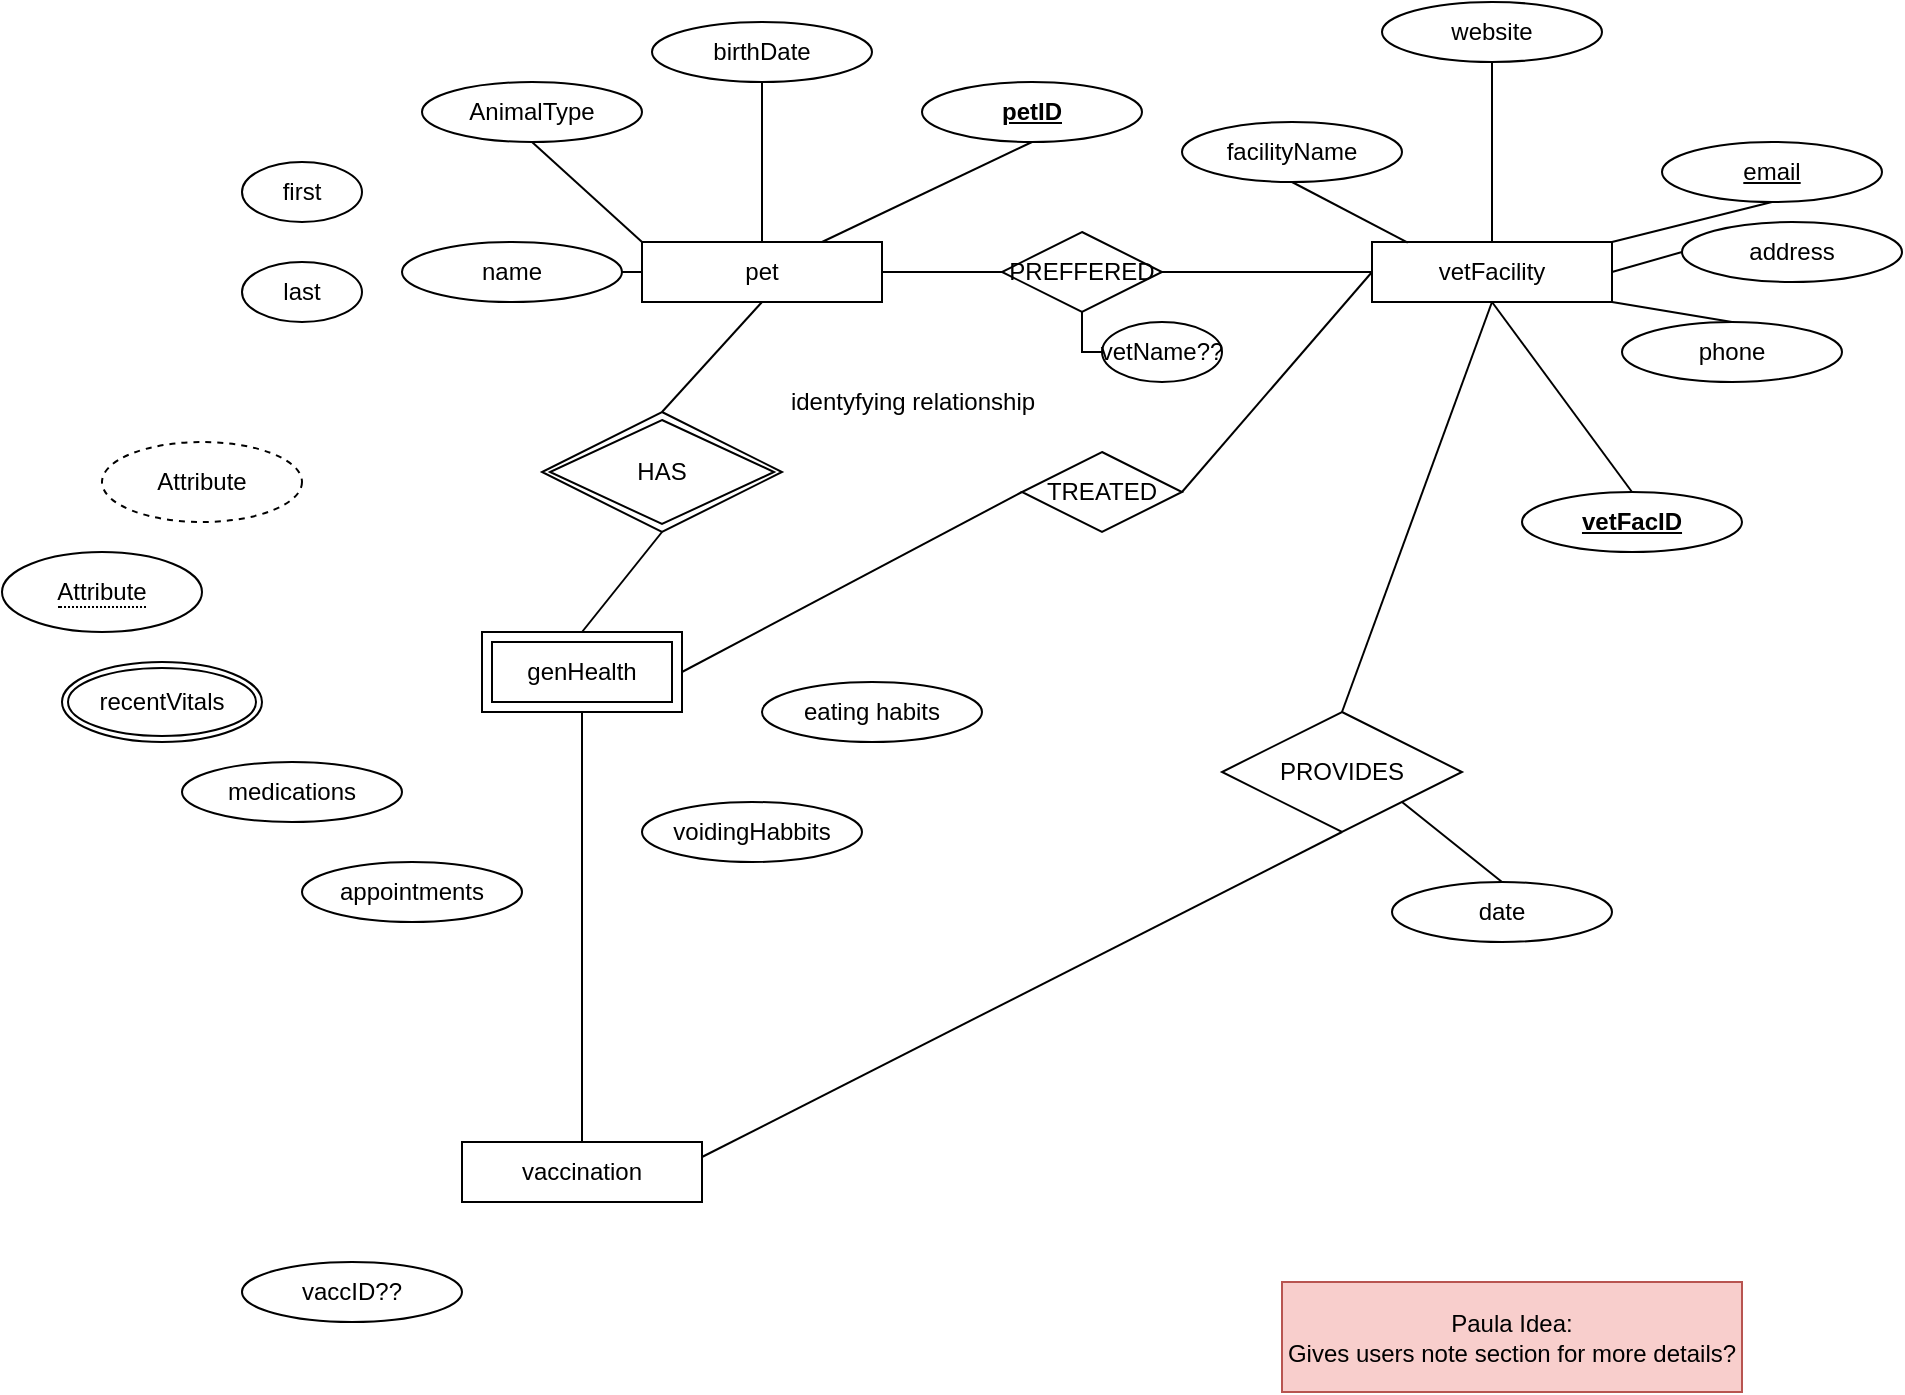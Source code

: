 <mxfile version="15.3.1" type="device"><diagram id="Y5uQKe3MFr6XD-kYBQHg" name="Page-1"><mxGraphModel dx="1966" dy="913" grid="1" gridSize="10" guides="1" tooltips="1" connect="1" arrows="0" fold="1" page="1" pageScale="1" pageWidth="850" pageHeight="1100" math="0" shadow="0"><root><mxCell id="0"/><mxCell id="1" parent="0"/><mxCell id="KsXLn5OdBKp0Ggd9X48a-1" value="&lt;div&gt;pet&lt;/div&gt;" style="rounded=0;whiteSpace=wrap;html=1;" vertex="1" parent="1"><mxGeometry x="220" y="160" width="120" height="30" as="geometry"/></mxCell><mxCell id="KsXLn5OdBKp0Ggd9X48a-3" value="AnimalType" style="ellipse;whiteSpace=wrap;html=1;" vertex="1" parent="1"><mxGeometry x="110" y="80" width="110" height="30" as="geometry"/></mxCell><mxCell id="KsXLn5OdBKp0Ggd9X48a-4" value="name" style="ellipse;whiteSpace=wrap;html=1;" vertex="1" parent="1"><mxGeometry x="100" y="160" width="110" height="30" as="geometry"/></mxCell><mxCell id="KsXLn5OdBKp0Ggd9X48a-5" value="phone" style="ellipse;whiteSpace=wrap;html=1;" vertex="1" parent="1"><mxGeometry x="710" y="200" width="110" height="30" as="geometry"/></mxCell><mxCell id="KsXLn5OdBKp0Ggd9X48a-6" value="birthDate" style="ellipse;whiteSpace=wrap;html=1;" vertex="1" parent="1"><mxGeometry x="225" y="50" width="110" height="30" as="geometry"/></mxCell><mxCell id="KsXLn5OdBKp0Ggd9X48a-7" value="&lt;u&gt;email&lt;/u&gt;" style="ellipse;whiteSpace=wrap;html=1;" vertex="1" parent="1"><mxGeometry x="730" y="110" width="110" height="30" as="geometry"/></mxCell><mxCell id="KsXLn5OdBKp0Ggd9X48a-8" value="vetFacility" style="rounded=0;whiteSpace=wrap;html=1;" vertex="1" parent="1"><mxGeometry x="585" y="160" width="120" height="30" as="geometry"/></mxCell><mxCell id="KsXLn5OdBKp0Ggd9X48a-9" value="" style="endArrow=none;html=1;exitX=1;exitY=0.5;exitDx=0;exitDy=0;entryX=0;entryY=0.5;entryDx=0;entryDy=0;startArrow=none;" edge="1" parent="1" source="KsXLn5OdBKp0Ggd9X48a-24" target="KsXLn5OdBKp0Ggd9X48a-8"><mxGeometry width="50" height="50" relative="1" as="geometry"><mxPoint x="300" y="300" as="sourcePoint"/><mxPoint x="350" y="250" as="targetPoint"/></mxGeometry></mxCell><mxCell id="KsXLn5OdBKp0Ggd9X48a-10" value="" style="endArrow=none;html=1;exitX=1;exitY=0.5;exitDx=0;exitDy=0;entryX=0;entryY=0.5;entryDx=0;entryDy=0;" edge="1" parent="1" source="KsXLn5OdBKp0Ggd9X48a-4" target="KsXLn5OdBKp0Ggd9X48a-1"><mxGeometry width="50" height="50" relative="1" as="geometry"><mxPoint x="360" y="300" as="sourcePoint"/><mxPoint x="410" y="250" as="targetPoint"/></mxGeometry></mxCell><mxCell id="KsXLn5OdBKp0Ggd9X48a-11" value="" style="endArrow=none;html=1;exitX=0.5;exitY=1;exitDx=0;exitDy=0;entryX=0;entryY=0;entryDx=0;entryDy=0;" edge="1" parent="1" source="KsXLn5OdBKp0Ggd9X48a-3" target="KsXLn5OdBKp0Ggd9X48a-1"><mxGeometry width="50" height="50" relative="1" as="geometry"><mxPoint x="360" y="300" as="sourcePoint"/><mxPoint x="410" y="250" as="targetPoint"/></mxGeometry></mxCell><mxCell id="KsXLn5OdBKp0Ggd9X48a-12" value="" style="endArrow=none;html=1;exitX=0.5;exitY=1;exitDx=0;exitDy=0;entryX=0.5;entryY=0;entryDx=0;entryDy=0;" edge="1" parent="1" source="KsXLn5OdBKp0Ggd9X48a-6" target="KsXLn5OdBKp0Ggd9X48a-1"><mxGeometry width="50" height="50" relative="1" as="geometry"><mxPoint x="360" y="300" as="sourcePoint"/><mxPoint x="410" y="250" as="targetPoint"/></mxGeometry></mxCell><mxCell id="KsXLn5OdBKp0Ggd9X48a-14" value="address" style="ellipse;whiteSpace=wrap;html=1;" vertex="1" parent="1"><mxGeometry x="740" y="150" width="110" height="30" as="geometry"/></mxCell><mxCell id="KsXLn5OdBKp0Ggd9X48a-15" value="website" style="ellipse;whiteSpace=wrap;html=1;" vertex="1" parent="1"><mxGeometry x="590" y="40" width="110" height="30" as="geometry"/></mxCell><mxCell id="KsXLn5OdBKp0Ggd9X48a-16" value="facilityName" style="ellipse;whiteSpace=wrap;html=1;" vertex="1" parent="1"><mxGeometry x="490" y="100" width="110" height="30" as="geometry"/></mxCell><mxCell id="KsXLn5OdBKp0Ggd9X48a-17" value="&lt;b&gt;&lt;u&gt;vetFacID&lt;/u&gt;&lt;/b&gt;" style="ellipse;whiteSpace=wrap;html=1;" vertex="1" parent="1"><mxGeometry x="660" y="285" width="110" height="30" as="geometry"/></mxCell><mxCell id="KsXLn5OdBKp0Ggd9X48a-19" value="&lt;b&gt;&lt;u&gt;petID&lt;/u&gt;&lt;/b&gt;" style="ellipse;whiteSpace=wrap;html=1;" vertex="1" parent="1"><mxGeometry x="360" y="80" width="110" height="30" as="geometry"/></mxCell><mxCell id="KsXLn5OdBKp0Ggd9X48a-20" value="" style="endArrow=none;html=1;entryX=0.149;entryY=0.011;entryDx=0;entryDy=0;exitX=0.5;exitY=1;exitDx=0;exitDy=0;entryPerimeter=0;" edge="1" parent="1" source="KsXLn5OdBKp0Ggd9X48a-16" target="KsXLn5OdBKp0Ggd9X48a-8"><mxGeometry width="50" height="50" relative="1" as="geometry"><mxPoint x="300" y="300" as="sourcePoint"/><mxPoint x="350" y="250" as="targetPoint"/></mxGeometry></mxCell><mxCell id="KsXLn5OdBKp0Ggd9X48a-21" value="eating habits" style="ellipse;whiteSpace=wrap;html=1;" vertex="1" parent="1"><mxGeometry x="280" y="380" width="110" height="30" as="geometry"/></mxCell><mxCell id="KsXLn5OdBKp0Ggd9X48a-24" value="TREATED" style="rhombus;whiteSpace=wrap;html=1;" vertex="1" parent="1"><mxGeometry x="410" y="265" width="80" height="40" as="geometry"/></mxCell><mxCell id="KsXLn5OdBKp0Ggd9X48a-25" value="" style="endArrow=none;html=1;exitX=1;exitY=0.5;exitDx=0;exitDy=0;entryX=0;entryY=0.5;entryDx=0;entryDy=0;" edge="1" parent="1" source="KsXLn5OdBKp0Ggd9X48a-53" target="KsXLn5OdBKp0Ggd9X48a-24"><mxGeometry width="50" height="50" relative="1" as="geometry"><mxPoint x="350" y="175" as="sourcePoint"/><mxPoint x="630" y="175" as="targetPoint"/></mxGeometry></mxCell><mxCell id="KsXLn5OdBKp0Ggd9X48a-28" value="" style="endArrow=none;html=1;entryX=0.5;entryY=1;entryDx=0;entryDy=0;" edge="1" parent="1" target="KsXLn5OdBKp0Ggd9X48a-19"><mxGeometry width="50" height="50" relative="1" as="geometry"><mxPoint x="310" y="160" as="sourcePoint"/><mxPoint x="410" y="250" as="targetPoint"/></mxGeometry></mxCell><mxCell id="KsXLn5OdBKp0Ggd9X48a-29" value="" style="endArrow=none;html=1;exitX=0.5;exitY=1;exitDx=0;exitDy=0;entryX=0.5;entryY=0;entryDx=0;entryDy=0;" edge="1" parent="1" source="KsXLn5OdBKp0Ggd9X48a-15" target="KsXLn5OdBKp0Ggd9X48a-8"><mxGeometry width="50" height="50" relative="1" as="geometry"><mxPoint x="300" y="300" as="sourcePoint"/><mxPoint x="350" y="250" as="targetPoint"/></mxGeometry></mxCell><mxCell id="KsXLn5OdBKp0Ggd9X48a-30" value="" style="endArrow=none;html=1;exitX=1;exitY=0;exitDx=0;exitDy=0;entryX=0.5;entryY=1;entryDx=0;entryDy=0;" edge="1" parent="1" source="KsXLn5OdBKp0Ggd9X48a-8" target="KsXLn5OdBKp0Ggd9X48a-7"><mxGeometry width="50" height="50" relative="1" as="geometry"><mxPoint x="300" y="300" as="sourcePoint"/><mxPoint x="350" y="250" as="targetPoint"/></mxGeometry></mxCell><mxCell id="KsXLn5OdBKp0Ggd9X48a-31" value="" style="endArrow=none;html=1;exitX=1;exitY=0.5;exitDx=0;exitDy=0;entryX=0;entryY=0.5;entryDx=0;entryDy=0;" edge="1" parent="1" source="KsXLn5OdBKp0Ggd9X48a-8" target="KsXLn5OdBKp0Ggd9X48a-14"><mxGeometry width="50" height="50" relative="1" as="geometry"><mxPoint x="300" y="300" as="sourcePoint"/><mxPoint x="350" y="250" as="targetPoint"/></mxGeometry></mxCell><mxCell id="KsXLn5OdBKp0Ggd9X48a-32" value="" style="endArrow=none;html=1;entryX=1;entryY=1;entryDx=0;entryDy=0;exitX=0.5;exitY=0;exitDx=0;exitDy=0;" edge="1" parent="1" source="KsXLn5OdBKp0Ggd9X48a-5" target="KsXLn5OdBKp0Ggd9X48a-8"><mxGeometry width="50" height="50" relative="1" as="geometry"><mxPoint x="300" y="300" as="sourcePoint"/><mxPoint x="350" y="250" as="targetPoint"/></mxGeometry></mxCell><mxCell id="KsXLn5OdBKp0Ggd9X48a-33" value="" style="endArrow=none;html=1;exitX=0.5;exitY=1;exitDx=0;exitDy=0;entryX=0.5;entryY=0;entryDx=0;entryDy=0;" edge="1" parent="1" source="KsXLn5OdBKp0Ggd9X48a-8" target="KsXLn5OdBKp0Ggd9X48a-17"><mxGeometry width="50" height="50" relative="1" as="geometry"><mxPoint x="300" y="300" as="sourcePoint"/><mxPoint x="350" y="250" as="targetPoint"/></mxGeometry></mxCell><mxCell id="KsXLn5OdBKp0Ggd9X48a-36" value="first" style="ellipse;whiteSpace=wrap;html=1;" vertex="1" parent="1"><mxGeometry x="20" y="120" width="60" height="30" as="geometry"/></mxCell><mxCell id="KsXLn5OdBKp0Ggd9X48a-37" value="&lt;div&gt;last&lt;/div&gt;" style="ellipse;whiteSpace=wrap;html=1;" vertex="1" parent="1"><mxGeometry x="20" y="170" width="60" height="30" as="geometry"/></mxCell><mxCell id="KsXLn5OdBKp0Ggd9X48a-38" value="Paula Idea:&lt;br&gt;Gives users note section for more details?" style="text;html=1;strokeColor=#b85450;fillColor=#f8cecc;align=center;verticalAlign=middle;whiteSpace=wrap;rounded=0;" vertex="1" parent="1"><mxGeometry x="540" y="680" width="230" height="55" as="geometry"/></mxCell><mxCell id="KsXLn5OdBKp0Ggd9X48a-48" value="recentVitals" style="ellipse;shape=doubleEllipse;margin=3;whiteSpace=wrap;html=1;align=center;" vertex="1" parent="1"><mxGeometry x="-70" y="370" width="100" height="40" as="geometry"/></mxCell><mxCell id="KsXLn5OdBKp0Ggd9X48a-49" value="medications" style="ellipse;whiteSpace=wrap;html=1;" vertex="1" parent="1"><mxGeometry x="-10" y="420" width="110" height="30" as="geometry"/></mxCell><mxCell id="KsXLn5OdBKp0Ggd9X48a-50" value="appointments" style="ellipse;whiteSpace=wrap;html=1;" vertex="1" parent="1"><mxGeometry x="50" y="470" width="110" height="30" as="geometry"/></mxCell><mxCell id="KsXLn5OdBKp0Ggd9X48a-51" value="voidingHabbits" style="ellipse;whiteSpace=wrap;html=1;" vertex="1" parent="1"><mxGeometry x="220" y="440" width="110" height="30" as="geometry"/></mxCell><mxCell id="KsXLn5OdBKp0Ggd9X48a-52" value="date" style="ellipse;whiteSpace=wrap;html=1;" vertex="1" parent="1"><mxGeometry x="595" y="480" width="110" height="30" as="geometry"/></mxCell><mxCell id="KsXLn5OdBKp0Ggd9X48a-53" value="genHealth" style="shape=ext;margin=3;double=1;whiteSpace=wrap;html=1;align=center;" vertex="1" parent="1"><mxGeometry x="140" y="355" width="100" height="40" as="geometry"/></mxCell><mxCell id="KsXLn5OdBKp0Ggd9X48a-56" value="identyfying relationship" style="text;html=1;align=center;verticalAlign=middle;resizable=0;points=[];autosize=1;strokeColor=none;fillColor=none;" vertex="1" parent="1"><mxGeometry x="285" y="230" width="140" height="20" as="geometry"/></mxCell><mxCell id="KsXLn5OdBKp0Ggd9X48a-58" value="" style="endArrow=none;html=1;entryX=0.5;entryY=1;entryDx=0;entryDy=0;exitX=0.5;exitY=0;exitDx=0;exitDy=0;startArrow=none;" edge="1" parent="1" source="KsXLn5OdBKp0Ggd9X48a-70" target="KsXLn5OdBKp0Ggd9X48a-1"><mxGeometry width="50" height="50" relative="1" as="geometry"><mxPoint x="200" y="330" as="sourcePoint"/><mxPoint x="210" y="280" as="targetPoint"/></mxGeometry></mxCell><mxCell id="KsXLn5OdBKp0Ggd9X48a-60" value="Attribute" style="ellipse;whiteSpace=wrap;html=1;align=center;dashed=1;" vertex="1" parent="1"><mxGeometry x="-50" y="260" width="100" height="40" as="geometry"/></mxCell><mxCell id="KsXLn5OdBKp0Ggd9X48a-61" value="&lt;span style=&quot;border-bottom: 1px dotted&quot;&gt;Attribute&lt;/span&gt;" style="ellipse;whiteSpace=wrap;html=1;align=center;" vertex="1" parent="1"><mxGeometry x="-100" y="315" width="100" height="40" as="geometry"/></mxCell><mxCell id="KsXLn5OdBKp0Ggd9X48a-63" value="vaccination" style="rounded=0;whiteSpace=wrap;html=1;" vertex="1" parent="1"><mxGeometry x="130" y="610" width="120" height="30" as="geometry"/></mxCell><mxCell id="KsXLn5OdBKp0Ggd9X48a-64" value="" style="endArrow=none;html=1;exitX=0.5;exitY=1;exitDx=0;exitDy=0;entryX=0.5;entryY=0;entryDx=0;entryDy=0;" edge="1" parent="1" source="KsXLn5OdBKp0Ggd9X48a-53" target="KsXLn5OdBKp0Ggd9X48a-63"><mxGeometry width="50" height="50" relative="1" as="geometry"><mxPoint x="390" y="510" as="sourcePoint"/><mxPoint x="440" y="460" as="targetPoint"/></mxGeometry></mxCell><mxCell id="KsXLn5OdBKp0Ggd9X48a-65" value="" style="endArrow=none;html=1;exitX=1;exitY=0.5;exitDx=0;exitDy=0;entryX=0;entryY=0.5;entryDx=0;entryDy=0;startArrow=none;" edge="1" parent="1" source="KsXLn5OdBKp0Ggd9X48a-66" target="KsXLn5OdBKp0Ggd9X48a-8"><mxGeometry width="50" height="50" relative="1" as="geometry"><mxPoint x="510" y="370" as="sourcePoint"/><mxPoint x="560" y="320" as="targetPoint"/></mxGeometry></mxCell><mxCell id="KsXLn5OdBKp0Ggd9X48a-69" style="edgeStyle=orthogonalEdgeStyle;rounded=0;orthogonalLoop=1;jettySize=auto;html=1;exitX=0.5;exitY=1;exitDx=0;exitDy=0;entryX=0.5;entryY=0;entryDx=0;entryDy=0;" edge="1" parent="1" source="KsXLn5OdBKp0Ggd9X48a-66" target="KsXLn5OdBKp0Ggd9X48a-68"><mxGeometry relative="1" as="geometry"/></mxCell><mxCell id="KsXLn5OdBKp0Ggd9X48a-66" value="&lt;div&gt;PREFFERED&lt;/div&gt;" style="rhombus;whiteSpace=wrap;html=1;" vertex="1" parent="1"><mxGeometry x="400" y="155" width="80" height="40" as="geometry"/></mxCell><mxCell id="KsXLn5OdBKp0Ggd9X48a-67" value="" style="endArrow=none;html=1;exitX=1;exitY=0.5;exitDx=0;exitDy=0;entryX=0;entryY=0.5;entryDx=0;entryDy=0;" edge="1" parent="1" source="KsXLn5OdBKp0Ggd9X48a-1" target="KsXLn5OdBKp0Ggd9X48a-66"><mxGeometry width="50" height="50" relative="1" as="geometry"><mxPoint x="340" y="175" as="sourcePoint"/><mxPoint x="585" y="175" as="targetPoint"/></mxGeometry></mxCell><mxCell id="KsXLn5OdBKp0Ggd9X48a-68" value="vetName??" style="ellipse;whiteSpace=wrap;html=1;" vertex="1" parent="1"><mxGeometry x="450" y="200" width="60" height="30" as="geometry"/></mxCell><mxCell id="KsXLn5OdBKp0Ggd9X48a-70" value="HAS" style="shape=rhombus;double=1;perimeter=rhombusPerimeter;whiteSpace=wrap;html=1;align=center;" vertex="1" parent="1"><mxGeometry x="170" y="245" width="120" height="60" as="geometry"/></mxCell><mxCell id="KsXLn5OdBKp0Ggd9X48a-71" value="" style="endArrow=none;html=1;entryX=0.5;entryY=1;entryDx=0;entryDy=0;exitX=0.5;exitY=0;exitDx=0;exitDy=0;" edge="1" parent="1" source="KsXLn5OdBKp0Ggd9X48a-53" target="KsXLn5OdBKp0Ggd9X48a-70"><mxGeometry width="50" height="50" relative="1" as="geometry"><mxPoint x="190" y="355" as="sourcePoint"/><mxPoint x="280" y="190" as="targetPoint"/></mxGeometry></mxCell><mxCell id="KsXLn5OdBKp0Ggd9X48a-72" value="" style="endArrow=none;html=1;rounded=0;entryX=0.5;entryY=1;entryDx=0;entryDy=0;exitX=0.5;exitY=0;exitDx=0;exitDy=0;startArrow=none;" edge="1" parent="1" source="KsXLn5OdBKp0Ggd9X48a-73" target="KsXLn5OdBKp0Ggd9X48a-8"><mxGeometry relative="1" as="geometry"><mxPoint x="280" y="340" as="sourcePoint"/><mxPoint x="440" y="340" as="targetPoint"/></mxGeometry></mxCell><mxCell id="KsXLn5OdBKp0Ggd9X48a-73" value="&lt;div&gt;PROVIDES&lt;/div&gt;" style="shape=rhombus;perimeter=rhombusPerimeter;whiteSpace=wrap;html=1;align=center;" vertex="1" parent="1"><mxGeometry x="510" y="395" width="120" height="60" as="geometry"/></mxCell><mxCell id="KsXLn5OdBKp0Ggd9X48a-74" value="" style="endArrow=none;html=1;rounded=0;entryX=0.5;entryY=1;entryDx=0;entryDy=0;exitX=1;exitY=0.25;exitDx=0;exitDy=0;" edge="1" parent="1" source="KsXLn5OdBKp0Ggd9X48a-63" target="KsXLn5OdBKp0Ggd9X48a-73"><mxGeometry relative="1" as="geometry"><mxPoint x="250" y="617.5" as="sourcePoint"/><mxPoint x="645" y="190" as="targetPoint"/></mxGeometry></mxCell><mxCell id="KsXLn5OdBKp0Ggd9X48a-75" value="vaccID??" style="ellipse;whiteSpace=wrap;html=1;" vertex="1" parent="1"><mxGeometry x="20" y="670" width="110" height="30" as="geometry"/></mxCell><mxCell id="KsXLn5OdBKp0Ggd9X48a-77" value="" style="endArrow=none;html=1;rounded=0;exitX=0.5;exitY=0;exitDx=0;exitDy=0;" edge="1" parent="1" source="KsXLn5OdBKp0Ggd9X48a-52"><mxGeometry relative="1" as="geometry"><mxPoint x="280" y="340" as="sourcePoint"/><mxPoint x="600" y="440" as="targetPoint"/></mxGeometry></mxCell></root></mxGraphModel></diagram></mxfile>